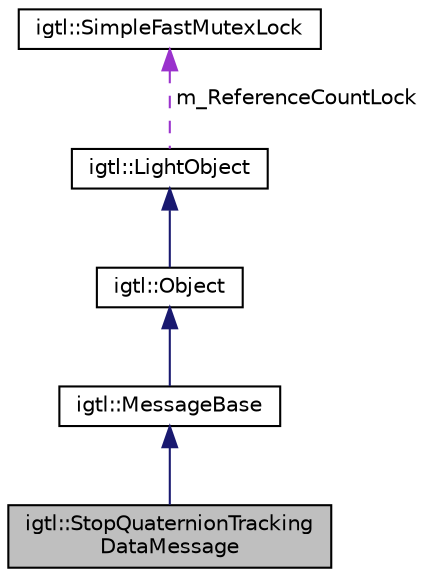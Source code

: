 digraph "igtl::StopQuaternionTrackingDataMessage"
{
  edge [fontname="Helvetica",fontsize="10",labelfontname="Helvetica",labelfontsize="10"];
  node [fontname="Helvetica",fontsize="10",shape=record];
  Node1 [label="igtl::StopQuaternionTracking\lDataMessage",height=0.2,width=0.4,color="black", fillcolor="grey75", style="filled", fontcolor="black"];
  Node2 -> Node1 [dir="back",color="midnightblue",fontsize="10",style="solid",fontname="Helvetica"];
  Node2 [label="igtl::MessageBase",height=0.2,width=0.4,color="black", fillcolor="white", style="filled",URL="$classigtl_1_1MessageBase.html"];
  Node3 -> Node2 [dir="back",color="midnightblue",fontsize="10",style="solid",fontname="Helvetica"];
  Node3 [label="igtl::Object",height=0.2,width=0.4,color="black", fillcolor="white", style="filled",URL="$classigtl_1_1Object.html",tooltip="Base class for most igtl classes. "];
  Node4 -> Node3 [dir="back",color="midnightblue",fontsize="10",style="solid",fontname="Helvetica"];
  Node4 [label="igtl::LightObject",height=0.2,width=0.4,color="black", fillcolor="white", style="filled",URL="$classigtl_1_1LightObject.html",tooltip="Light weight base class for most igtl classes. "];
  Node5 -> Node4 [dir="back",color="darkorchid3",fontsize="10",style="dashed",label=" m_ReferenceCountLock" ,fontname="Helvetica"];
  Node5 [label="igtl::SimpleFastMutexLock",height=0.2,width=0.4,color="black", fillcolor="white", style="filled",URL="$classigtl_1_1SimpleFastMutexLock.html",tooltip="Critical section locking class that can be allocated on the stack. "];
}
